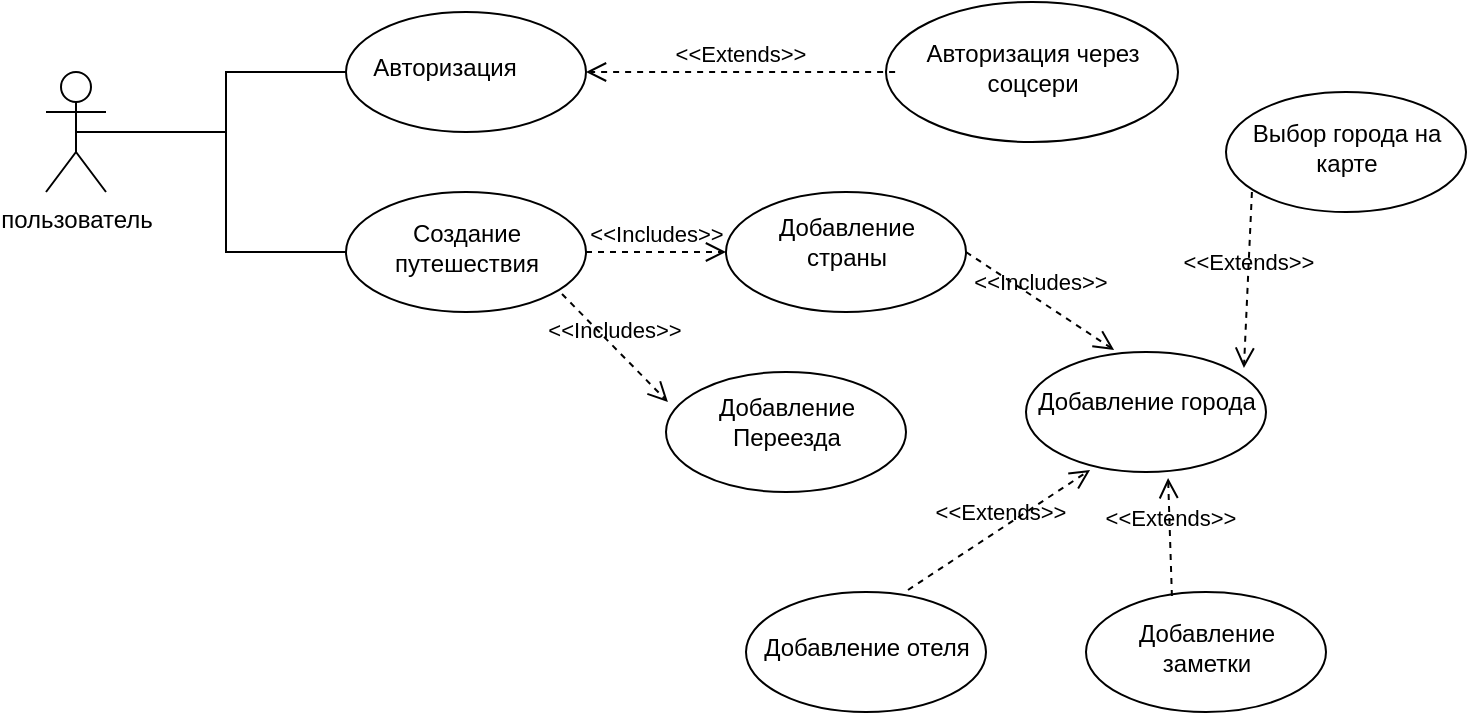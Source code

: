 <mxfile version="24.6.3" type="github">
  <diagram name="Страница — 1" id="Ok-m3F2jx5x2fQCQR_L3">
    <mxGraphModel dx="794" dy="394" grid="1" gridSize="10" guides="1" tooltips="1" connect="1" arrows="1" fold="1" page="1" pageScale="1" pageWidth="827" pageHeight="1169" math="0" shadow="0">
      <root>
        <mxCell id="0" />
        <mxCell id="1" parent="0" />
        <mxCell id="c9M6_-3urOuxoyCKMN0X-1" value="пользователь" style="shape=umlActor;verticalLabelPosition=bottom;verticalAlign=top;html=1;" parent="1" vertex="1">
          <mxGeometry x="90" y="80" width="30" height="60" as="geometry" />
        </mxCell>
        <mxCell id="c9M6_-3urOuxoyCKMN0X-13" value="" style="shape=ellipse;container=1;horizontal=1;horizontalStack=0;resizeParent=1;resizeParentMax=0;resizeLast=0;html=1;dashed=0;collapsible=0;" parent="1" vertex="1">
          <mxGeometry x="240" y="50" width="120" height="60" as="geometry" />
        </mxCell>
        <mxCell id="c9M6_-3urOuxoyCKMN0X-14" value="Авторизация" style="html=1;strokeColor=none;fillColor=none;align=center;verticalAlign=middle;rotatable=0;whiteSpace=wrap;" parent="c9M6_-3urOuxoyCKMN0X-13" vertex="1">
          <mxGeometry x="-7.5" y="25.71" width="112.5" height="4.29" as="geometry" />
        </mxCell>
        <mxCell id="c9M6_-3urOuxoyCKMN0X-18" style="edgeStyle=orthogonalEdgeStyle;rounded=0;orthogonalLoop=1;jettySize=auto;html=1;exitX=0.5;exitY=1;exitDx=0;exitDy=0;" parent="1" source="c9M6_-3urOuxoyCKMN0X-13" target="c9M6_-3urOuxoyCKMN0X-13" edge="1">
          <mxGeometry relative="1" as="geometry" />
        </mxCell>
        <mxCell id="c9M6_-3urOuxoyCKMN0X-19" value="" style="shape=ellipse;container=1;horizontal=1;horizontalStack=0;resizeParent=1;resizeParentMax=0;resizeLast=0;html=1;dashed=0;collapsible=0;" parent="1" vertex="1">
          <mxGeometry x="510" y="45" width="146" height="70" as="geometry" />
        </mxCell>
        <mxCell id="c9M6_-3urOuxoyCKMN0X-20" value="Авторизация через соцсери" style="html=1;strokeColor=none;fillColor=none;align=center;verticalAlign=middle;rotatable=0;whiteSpace=wrap;" parent="c9M6_-3urOuxoyCKMN0X-19" vertex="1">
          <mxGeometry x="4.56" y="30" width="136.88" height="5" as="geometry" />
        </mxCell>
        <mxCell id="c9M6_-3urOuxoyCKMN0X-21" style="edgeStyle=orthogonalEdgeStyle;rounded=0;orthogonalLoop=1;jettySize=auto;html=1;exitX=0.5;exitY=1;exitDx=0;exitDy=0;" parent="1" source="c9M6_-3urOuxoyCKMN0X-19" target="c9M6_-3urOuxoyCKMN0X-19" edge="1">
          <mxGeometry relative="1" as="geometry" />
        </mxCell>
        <mxCell id="c9M6_-3urOuxoyCKMN0X-22" value="" style="endArrow=none;html=1;endSize=12;startArrow=none;startSize=14;startFill=0;edgeStyle=orthogonalEdgeStyle;align=center;verticalAlign=bottom;endFill=0;rounded=0;exitX=0.5;exitY=0.5;exitDx=0;exitDy=0;exitPerimeter=0;entryX=0;entryY=0.5;entryDx=0;entryDy=0;" parent="1" source="c9M6_-3urOuxoyCKMN0X-1" target="c9M6_-3urOuxoyCKMN0X-13" edge="1">
          <mxGeometry y="3" relative="1" as="geometry">
            <mxPoint x="330" y="210" as="sourcePoint" />
            <mxPoint x="490" y="210" as="targetPoint" />
          </mxGeometry>
        </mxCell>
        <mxCell id="c9M6_-3urOuxoyCKMN0X-23" value="&amp;lt;&amp;lt;Extends&amp;gt;&amp;gt;" style="endArrow=open;startArrow=none;endFill=0;startFill=0;endSize=8;html=1;verticalAlign=bottom;dashed=1;labelBackgroundColor=none;rounded=0;exitX=0;exitY=1;exitDx=0;exitDy=0;entryX=1;entryY=0.5;entryDx=0;entryDy=0;" parent="1" source="c9M6_-3urOuxoyCKMN0X-20" target="c9M6_-3urOuxoyCKMN0X-13" edge="1">
          <mxGeometry width="160" relative="1" as="geometry">
            <mxPoint x="330" y="210" as="sourcePoint" />
            <mxPoint x="490" y="210" as="targetPoint" />
          </mxGeometry>
        </mxCell>
        <mxCell id="c9M6_-3urOuxoyCKMN0X-24" value="" style="shape=ellipse;container=1;horizontal=1;horizontalStack=0;resizeParent=1;resizeParentMax=0;resizeLast=0;html=1;dashed=0;collapsible=0;" parent="1" vertex="1">
          <mxGeometry x="240" y="140" width="120" height="60" as="geometry" />
        </mxCell>
        <mxCell id="c9M6_-3urOuxoyCKMN0X-25" value="Создание путешествия" style="html=1;strokeColor=none;fillColor=none;align=center;verticalAlign=middle;rotatable=0;whiteSpace=wrap;" parent="c9M6_-3urOuxoyCKMN0X-24" vertex="1">
          <mxGeometry x="3.75" y="25.71" width="112.5" height="4.29" as="geometry" />
        </mxCell>
        <mxCell id="c9M6_-3urOuxoyCKMN0X-26" value="" style="shape=ellipse;container=1;horizontal=1;horizontalStack=0;resizeParent=1;resizeParentMax=0;resizeLast=0;html=1;dashed=0;collapsible=0;" parent="1" vertex="1">
          <mxGeometry x="680" y="90" width="120" height="60" as="geometry" />
        </mxCell>
        <mxCell id="c9M6_-3urOuxoyCKMN0X-27" value="Выбор города на карте" style="html=1;strokeColor=none;fillColor=none;align=center;verticalAlign=middle;rotatable=0;whiteSpace=wrap;" parent="c9M6_-3urOuxoyCKMN0X-26" vertex="1">
          <mxGeometry x="3.75" y="25.71" width="112.5" height="4.29" as="geometry" />
        </mxCell>
        <mxCell id="c9M6_-3urOuxoyCKMN0X-28" value="" style="shape=ellipse;container=1;horizontal=1;horizontalStack=0;resizeParent=1;resizeParentMax=0;resizeLast=0;html=1;dashed=0;collapsible=0;" parent="1" vertex="1">
          <mxGeometry x="430" y="140" width="120" height="60" as="geometry" />
        </mxCell>
        <mxCell id="c9M6_-3urOuxoyCKMN0X-29" value="Добавление страны" style="html=1;strokeColor=none;fillColor=none;align=center;verticalAlign=middle;rotatable=0;whiteSpace=wrap;" parent="c9M6_-3urOuxoyCKMN0X-28" vertex="1">
          <mxGeometry x="3.75" y="20" width="112.5" height="10" as="geometry" />
        </mxCell>
        <mxCell id="c9M6_-3urOuxoyCKMN0X-30" value="&amp;lt;&amp;lt;Extends&amp;gt;&amp;gt;" style="endArrow=open;startArrow=none;endFill=0;startFill=0;endSize=8;html=1;verticalAlign=bottom;dashed=1;labelBackgroundColor=none;rounded=0;entryX=0.908;entryY=0.133;entryDx=0;entryDy=0;entryPerimeter=0;exitX=0.108;exitY=0.833;exitDx=0;exitDy=0;exitPerimeter=0;" parent="1" source="c9M6_-3urOuxoyCKMN0X-26" target="c9M6_-3urOuxoyCKMN0X-37" edge="1">
          <mxGeometry width="160" relative="1" as="geometry">
            <mxPoint x="655" y="170" as="sourcePoint" />
            <mxPoint x="370" y="90" as="targetPoint" />
          </mxGeometry>
        </mxCell>
        <mxCell id="c9M6_-3urOuxoyCKMN0X-31" value="&amp;lt;&amp;lt;Includes&amp;gt;&amp;gt;" style="endArrow=open;startArrow=none;endFill=0;startFill=0;endSize=8;html=1;verticalAlign=bottom;dashed=1;labelBackgroundColor=none;rounded=0;exitX=1;exitY=0.5;exitDx=0;exitDy=0;entryX=0;entryY=0.5;entryDx=0;entryDy=0;" parent="1" source="c9M6_-3urOuxoyCKMN0X-24" target="c9M6_-3urOuxoyCKMN0X-28" edge="1">
          <mxGeometry x="-0.01" width="160" relative="1" as="geometry">
            <mxPoint x="659" y="184" as="sourcePoint" />
            <mxPoint x="560" y="190" as="targetPoint" />
            <mxPoint as="offset" />
          </mxGeometry>
        </mxCell>
        <mxCell id="c9M6_-3urOuxoyCKMN0X-33" value="" style="endArrow=none;html=1;endSize=12;startArrow=none;startSize=14;startFill=0;edgeStyle=orthogonalEdgeStyle;align=center;verticalAlign=bottom;endFill=0;rounded=0;exitX=0.5;exitY=0.5;exitDx=0;exitDy=0;exitPerimeter=0;entryX=0;entryY=0.5;entryDx=0;entryDy=0;" parent="1" source="c9M6_-3urOuxoyCKMN0X-1" target="c9M6_-3urOuxoyCKMN0X-24" edge="1">
          <mxGeometry y="3" relative="1" as="geometry">
            <mxPoint x="115" y="120" as="sourcePoint" />
            <mxPoint x="250" y="90" as="targetPoint" />
          </mxGeometry>
        </mxCell>
        <mxCell id="c9M6_-3urOuxoyCKMN0X-34" value="" style="shape=ellipse;container=1;horizontal=1;horizontalStack=0;resizeParent=1;resizeParentMax=0;resizeLast=0;html=1;dashed=0;collapsible=0;" parent="1" vertex="1">
          <mxGeometry x="400" y="230" width="120" height="60" as="geometry" />
        </mxCell>
        <mxCell id="c9M6_-3urOuxoyCKMN0X-35" value="Добавление Переезда" style="html=1;strokeColor=none;fillColor=none;align=center;verticalAlign=middle;rotatable=0;whiteSpace=wrap;" parent="c9M6_-3urOuxoyCKMN0X-34" vertex="1">
          <mxGeometry x="3.75" y="20" width="112.5" height="10" as="geometry" />
        </mxCell>
        <mxCell id="c9M6_-3urOuxoyCKMN0X-36" value="&amp;lt;&amp;lt;Includes&amp;gt;&amp;gt;" style="endArrow=open;startArrow=none;endFill=0;startFill=0;endSize=8;html=1;verticalAlign=bottom;dashed=1;labelBackgroundColor=none;rounded=0;exitX=0.9;exitY=0.85;exitDx=0;exitDy=0;entryX=0.008;entryY=0.25;entryDx=0;entryDy=0;exitPerimeter=0;entryPerimeter=0;" parent="1" source="c9M6_-3urOuxoyCKMN0X-24" target="c9M6_-3urOuxoyCKMN0X-34" edge="1">
          <mxGeometry x="-0.01" width="160" relative="1" as="geometry">
            <mxPoint x="370" y="180" as="sourcePoint" />
            <mxPoint x="440" y="180" as="targetPoint" />
            <mxPoint as="offset" />
          </mxGeometry>
        </mxCell>
        <mxCell id="c9M6_-3urOuxoyCKMN0X-37" value="" style="shape=ellipse;container=1;horizontal=1;horizontalStack=0;resizeParent=1;resizeParentMax=0;resizeLast=0;html=1;dashed=0;collapsible=0;" parent="1" vertex="1">
          <mxGeometry x="580" y="220" width="120" height="60" as="geometry" />
        </mxCell>
        <mxCell id="c9M6_-3urOuxoyCKMN0X-38" value="Добавление города" style="html=1;strokeColor=none;fillColor=none;align=center;verticalAlign=middle;rotatable=0;whiteSpace=wrap;" parent="c9M6_-3urOuxoyCKMN0X-37" vertex="1">
          <mxGeometry x="3.75" y="20" width="112.5" height="10" as="geometry" />
        </mxCell>
        <mxCell id="c9M6_-3urOuxoyCKMN0X-39" value="&amp;lt;&amp;lt;Includes&amp;gt;&amp;gt;" style="endArrow=open;startArrow=none;endFill=0;startFill=0;endSize=8;html=1;verticalAlign=bottom;dashed=1;labelBackgroundColor=none;rounded=0;exitX=1;exitY=0.5;exitDx=0;exitDy=0;entryX=0.367;entryY=-0.017;entryDx=0;entryDy=0;entryPerimeter=0;" parent="1" source="c9M6_-3urOuxoyCKMN0X-28" target="c9M6_-3urOuxoyCKMN0X-37" edge="1">
          <mxGeometry x="-0.01" width="160" relative="1" as="geometry">
            <mxPoint x="370" y="180" as="sourcePoint" />
            <mxPoint x="440" y="180" as="targetPoint" />
            <mxPoint as="offset" />
          </mxGeometry>
        </mxCell>
        <mxCell id="c9M6_-3urOuxoyCKMN0X-42" value="" style="shape=ellipse;container=1;horizontal=1;horizontalStack=0;resizeParent=1;resizeParentMax=0;resizeLast=0;html=1;dashed=0;collapsible=0;" parent="1" vertex="1">
          <mxGeometry x="610" y="340" width="120" height="60" as="geometry" />
        </mxCell>
        <mxCell id="c9M6_-3urOuxoyCKMN0X-43" value="Добавление заметки" style="html=1;strokeColor=none;fillColor=none;align=center;verticalAlign=middle;rotatable=0;whiteSpace=wrap;" parent="c9M6_-3urOuxoyCKMN0X-42" vertex="1">
          <mxGeometry x="3.75" y="25.71" width="112.5" height="4.29" as="geometry" />
        </mxCell>
        <mxCell id="c9M6_-3urOuxoyCKMN0X-44" value="&amp;lt;&amp;lt;Extends&amp;gt;&amp;gt;" style="endArrow=open;startArrow=none;endFill=0;startFill=0;endSize=8;html=1;verticalAlign=bottom;dashed=1;labelBackgroundColor=none;rounded=0;entryX=0.592;entryY=1.05;entryDx=0;entryDy=0;entryPerimeter=0;exitX=0.358;exitY=0.033;exitDx=0;exitDy=0;exitPerimeter=0;" parent="1" source="c9M6_-3urOuxoyCKMN0X-42" target="c9M6_-3urOuxoyCKMN0X-37" edge="1">
          <mxGeometry width="160" relative="1" as="geometry">
            <mxPoint x="703" y="150" as="sourcePoint" />
            <mxPoint x="699" y="238" as="targetPoint" />
          </mxGeometry>
        </mxCell>
        <mxCell id="3PLU-ScZeUqUtGSL2gd4-1" value="" style="shape=ellipse;container=1;horizontal=1;horizontalStack=0;resizeParent=1;resizeParentMax=0;resizeLast=0;html=1;dashed=0;collapsible=0;" vertex="1" parent="1">
          <mxGeometry x="440" y="340" width="120" height="60" as="geometry" />
        </mxCell>
        <mxCell id="3PLU-ScZeUqUtGSL2gd4-2" value="Добавление отеля" style="html=1;strokeColor=none;fillColor=none;align=center;verticalAlign=middle;rotatable=0;whiteSpace=wrap;" vertex="1" parent="3PLU-ScZeUqUtGSL2gd4-1">
          <mxGeometry x="3.75" y="25.71" width="112.5" height="4.29" as="geometry" />
        </mxCell>
        <mxCell id="3PLU-ScZeUqUtGSL2gd4-5" value="&amp;lt;&amp;lt;Extends&amp;gt;&amp;gt;" style="endArrow=open;startArrow=none;endFill=0;startFill=0;endSize=8;html=1;verticalAlign=bottom;dashed=1;labelBackgroundColor=none;rounded=0;entryX=0.267;entryY=0.983;entryDx=0;entryDy=0;entryPerimeter=0;exitX=0.675;exitY=-0.017;exitDx=0;exitDy=0;exitPerimeter=0;" edge="1" parent="1" source="3PLU-ScZeUqUtGSL2gd4-1" target="c9M6_-3urOuxoyCKMN0X-37">
          <mxGeometry width="160" relative="1" as="geometry">
            <mxPoint x="663" y="352" as="sourcePoint" />
            <mxPoint x="661" y="293" as="targetPoint" />
          </mxGeometry>
        </mxCell>
      </root>
    </mxGraphModel>
  </diagram>
</mxfile>
